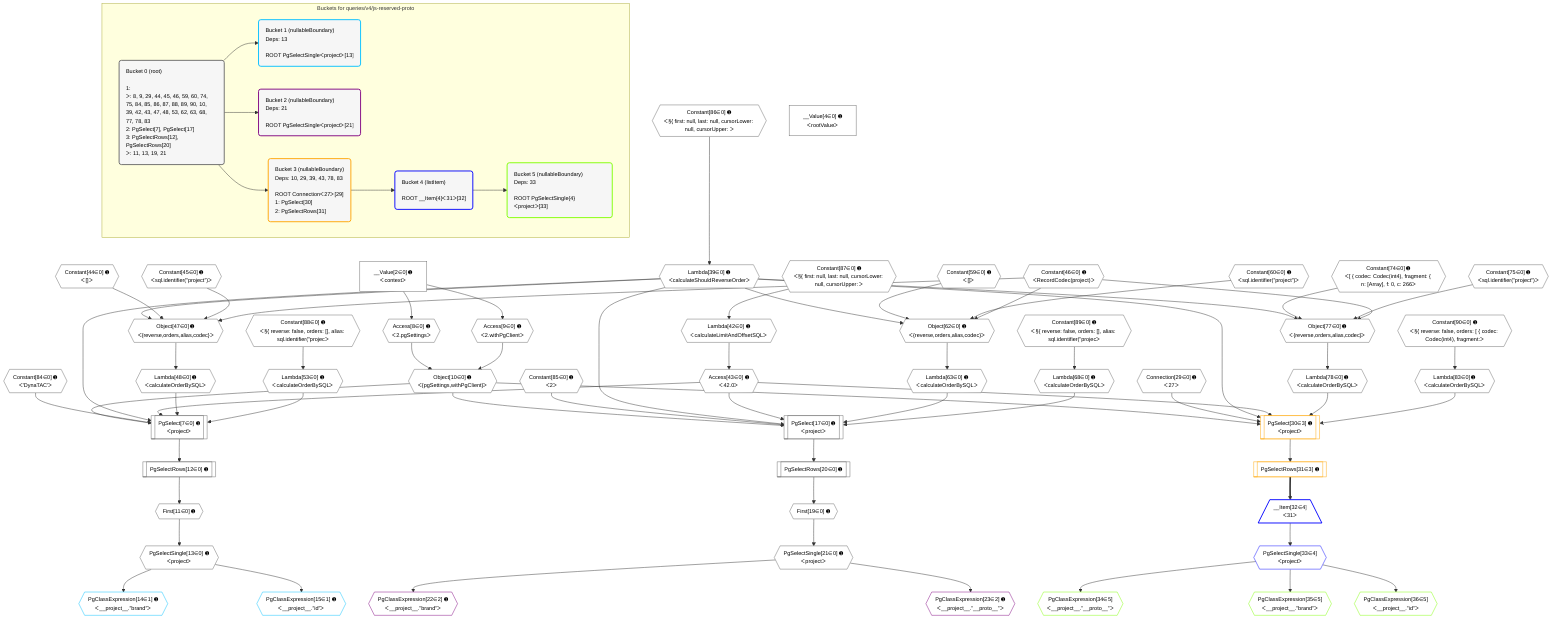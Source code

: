 %%{init: {'themeVariables': { 'fontSize': '12px'}}}%%
graph TD
    classDef path fill:#eee,stroke:#000,color:#000
    classDef plan fill:#fff,stroke-width:1px,color:#000
    classDef itemplan fill:#fff,stroke-width:2px,color:#000
    classDef unbatchedplan fill:#dff,stroke-width:1px,color:#000
    classDef sideeffectplan fill:#fcc,stroke-width:2px,color:#000
    classDef bucket fill:#f6f6f6,color:#000,stroke-width:2px,text-align:left


    %% plan dependencies
    PgSelect7[["PgSelect[7∈0] ➊<br />ᐸprojectᐳ"]]:::plan
    Object10{{"Object[10∈0] ➊<br />ᐸ{pgSettings,withPgClient}ᐳ"}}:::plan
    Constant84{{"Constant[84∈0] ➊<br />ᐸ'DynaTAC'ᐳ"}}:::plan
    Lambda39{{"Lambda[39∈0] ➊<br />ᐸcalculateShouldReverseOrderᐳ"}}:::plan
    Access43{{"Access[43∈0] ➊<br />ᐸ42.0ᐳ"}}:::plan
    Lambda48{{"Lambda[48∈0] ➊<br />ᐸcalculateOrderBySQLᐳ"}}:::plan
    Lambda53{{"Lambda[53∈0] ➊<br />ᐸcalculateOrderBySQLᐳ"}}:::plan
    Object10 & Constant84 & Lambda39 & Access43 & Lambda48 & Lambda53 --> PgSelect7
    PgSelect17[["PgSelect[17∈0] ➊<br />ᐸprojectᐳ"]]:::plan
    Constant85{{"Constant[85∈0] ➊<br />ᐸ2ᐳ"}}:::plan
    Lambda63{{"Lambda[63∈0] ➊<br />ᐸcalculateOrderBySQLᐳ"}}:::plan
    Lambda68{{"Lambda[68∈0] ➊<br />ᐸcalculateOrderBySQLᐳ"}}:::plan
    Object10 & Constant85 & Lambda39 & Access43 & Lambda63 & Lambda68 --> PgSelect17
    Object47{{"Object[47∈0] ➊<br />ᐸ{reverse,orders,alias,codec}ᐳ"}}:::plan
    Constant44{{"Constant[44∈0] ➊<br />ᐸ[]ᐳ"}}:::plan
    Constant45{{"Constant[45∈0] ➊<br />ᐸsql.identifier(”project”)ᐳ"}}:::plan
    Constant46{{"Constant[46∈0] ➊<br />ᐸRecordCodec(project)ᐳ"}}:::plan
    Lambda39 & Constant44 & Constant45 & Constant46 --> Object47
    Object62{{"Object[62∈0] ➊<br />ᐸ{reverse,orders,alias,codec}ᐳ"}}:::plan
    Constant59{{"Constant[59∈0] ➊<br />ᐸ[]ᐳ"}}:::plan
    Constant60{{"Constant[60∈0] ➊<br />ᐸsql.identifier(”project”)ᐳ"}}:::plan
    Lambda39 & Constant59 & Constant60 & Constant46 --> Object62
    Object77{{"Object[77∈0] ➊<br />ᐸ{reverse,orders,alias,codec}ᐳ"}}:::plan
    Constant74{{"Constant[74∈0] ➊<br />ᐸ[ { codec: Codec(int4), fragment: { n: [Array], f: 0, c: 266ᐳ"}}:::plan
    Constant75{{"Constant[75∈0] ➊<br />ᐸsql.identifier(”project”)ᐳ"}}:::plan
    Lambda39 & Constant74 & Constant75 & Constant46 --> Object77
    Access8{{"Access[8∈0] ➊<br />ᐸ2.pgSettingsᐳ"}}:::plan
    Access9{{"Access[9∈0] ➊<br />ᐸ2.withPgClientᐳ"}}:::plan
    Access8 & Access9 --> Object10
    __Value2["__Value[2∈0] ➊<br />ᐸcontextᐳ"]:::plan
    __Value2 --> Access8
    __Value2 --> Access9
    First11{{"First[11∈0] ➊"}}:::plan
    PgSelectRows12[["PgSelectRows[12∈0] ➊"]]:::plan
    PgSelectRows12 --> First11
    PgSelect7 --> PgSelectRows12
    PgSelectSingle13{{"PgSelectSingle[13∈0] ➊<br />ᐸprojectᐳ"}}:::plan
    First11 --> PgSelectSingle13
    First19{{"First[19∈0] ➊"}}:::plan
    PgSelectRows20[["PgSelectRows[20∈0] ➊"]]:::plan
    PgSelectRows20 --> First19
    PgSelect17 --> PgSelectRows20
    PgSelectSingle21{{"PgSelectSingle[21∈0] ➊<br />ᐸprojectᐳ"}}:::plan
    First19 --> PgSelectSingle21
    Constant86{{"Constant[86∈0] ➊<br />ᐸ§{ first: null, last: null, cursorLower: null, cursorUpper: ᐳ"}}:::plan
    Constant86 --> Lambda39
    Lambda42{{"Lambda[42∈0] ➊<br />ᐸcalculateLimitAndOffsetSQLᐳ"}}:::plan
    Constant87{{"Constant[87∈0] ➊<br />ᐸ§{ first: null, last: null, cursorLower: null, cursorUpper: ᐳ"}}:::plan
    Constant87 --> Lambda42
    Lambda42 --> Access43
    Object47 --> Lambda48
    Constant88{{"Constant[88∈0] ➊<br />ᐸ§{ reverse: false, orders: [], alias: sql.identifier(”projecᐳ"}}:::plan
    Constant88 --> Lambda53
    Object62 --> Lambda63
    Constant89{{"Constant[89∈0] ➊<br />ᐸ§{ reverse: false, orders: [], alias: sql.identifier(”projecᐳ"}}:::plan
    Constant89 --> Lambda68
    Lambda78{{"Lambda[78∈0] ➊<br />ᐸcalculateOrderBySQLᐳ"}}:::plan
    Object77 --> Lambda78
    Lambda83{{"Lambda[83∈0] ➊<br />ᐸcalculateOrderBySQLᐳ"}}:::plan
    Constant90{{"Constant[90∈0] ➊<br />ᐸ§{ reverse: false, orders: [ { codec: Codec(int4), fragment:ᐳ"}}:::plan
    Constant90 --> Lambda83
    __Value4["__Value[4∈0] ➊<br />ᐸrootValueᐳ"]:::plan
    Connection29{{"Connection[29∈0] ➊<br />ᐸ27ᐳ"}}:::plan
    PgClassExpression14{{"PgClassExpression[14∈1] ➊<br />ᐸ__project__.”brand”ᐳ"}}:::plan
    PgSelectSingle13 --> PgClassExpression14
    PgClassExpression15{{"PgClassExpression[15∈1] ➊<br />ᐸ__project__.”id”ᐳ"}}:::plan
    PgSelectSingle13 --> PgClassExpression15
    PgClassExpression22{{"PgClassExpression[22∈2] ➊<br />ᐸ__project__.”brand”ᐳ"}}:::plan
    PgSelectSingle21 --> PgClassExpression22
    PgClassExpression23{{"PgClassExpression[23∈2] ➊<br />ᐸ__project__.”__proto__”ᐳ"}}:::plan
    PgSelectSingle21 --> PgClassExpression23
    PgSelect30[["PgSelect[30∈3] ➊<br />ᐸprojectᐳ"]]:::plan
    Object10 & Connection29 & Lambda39 & Access43 & Lambda78 & Lambda83 --> PgSelect30
    PgSelectRows31[["PgSelectRows[31∈3] ➊"]]:::plan
    PgSelect30 --> PgSelectRows31
    __Item32[/"__Item[32∈4]<br />ᐸ31ᐳ"\]:::itemplan
    PgSelectRows31 ==> __Item32
    PgSelectSingle33{{"PgSelectSingle[33∈4]<br />ᐸprojectᐳ"}}:::plan
    __Item32 --> PgSelectSingle33
    PgClassExpression34{{"PgClassExpression[34∈5]<br />ᐸ__project__.”__proto__”ᐳ"}}:::plan
    PgSelectSingle33 --> PgClassExpression34
    PgClassExpression35{{"PgClassExpression[35∈5]<br />ᐸ__project__.”brand”ᐳ"}}:::plan
    PgSelectSingle33 --> PgClassExpression35
    PgClassExpression36{{"PgClassExpression[36∈5]<br />ᐸ__project__.”id”ᐳ"}}:::plan
    PgSelectSingle33 --> PgClassExpression36

    %% define steps

    subgraph "Buckets for queries/v4/js-reserved-proto"
    Bucket0("Bucket 0 (root)<br /><br />1: <br />ᐳ: 8, 9, 29, 44, 45, 46, 59, 60, 74, 75, 84, 85, 86, 87, 88, 89, 90, 10, 39, 42, 43, 47, 48, 53, 62, 63, 68, 77, 78, 83<br />2: PgSelect[7], PgSelect[17]<br />3: PgSelectRows[12], PgSelectRows[20]<br />ᐳ: 11, 13, 19, 21"):::bucket
    classDef bucket0 stroke:#696969
    class Bucket0,__Value2,__Value4,PgSelect7,Access8,Access9,Object10,First11,PgSelectRows12,PgSelectSingle13,PgSelect17,First19,PgSelectRows20,PgSelectSingle21,Connection29,Lambda39,Lambda42,Access43,Constant44,Constant45,Constant46,Object47,Lambda48,Lambda53,Constant59,Constant60,Object62,Lambda63,Lambda68,Constant74,Constant75,Object77,Lambda78,Lambda83,Constant84,Constant85,Constant86,Constant87,Constant88,Constant89,Constant90 bucket0
    Bucket1("Bucket 1 (nullableBoundary)<br />Deps: 13<br /><br />ROOT PgSelectSingleᐸprojectᐳ[13]"):::bucket
    classDef bucket1 stroke:#00bfff
    class Bucket1,PgClassExpression14,PgClassExpression15 bucket1
    Bucket2("Bucket 2 (nullableBoundary)<br />Deps: 21<br /><br />ROOT PgSelectSingleᐸprojectᐳ[21]"):::bucket
    classDef bucket2 stroke:#7f007f
    class Bucket2,PgClassExpression22,PgClassExpression23 bucket2
    Bucket3("Bucket 3 (nullableBoundary)<br />Deps: 10, 29, 39, 43, 78, 83<br /><br />ROOT Connectionᐸ27ᐳ[29]<br />1: PgSelect[30]<br />2: PgSelectRows[31]"):::bucket
    classDef bucket3 stroke:#ffa500
    class Bucket3,PgSelect30,PgSelectRows31 bucket3
    Bucket4("Bucket 4 (listItem)<br /><br />ROOT __Item{4}ᐸ31ᐳ[32]"):::bucket
    classDef bucket4 stroke:#0000ff
    class Bucket4,__Item32,PgSelectSingle33 bucket4
    Bucket5("Bucket 5 (nullableBoundary)<br />Deps: 33<br /><br />ROOT PgSelectSingle{4}ᐸprojectᐳ[33]"):::bucket
    classDef bucket5 stroke:#7fff00
    class Bucket5,PgClassExpression34,PgClassExpression35,PgClassExpression36 bucket5
    Bucket0 --> Bucket1 & Bucket2 & Bucket3
    Bucket3 --> Bucket4
    Bucket4 --> Bucket5
    end